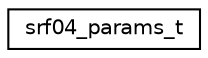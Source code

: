 digraph "Graphical Class Hierarchy"
{
 // LATEX_PDF_SIZE
  edge [fontname="Helvetica",fontsize="10",labelfontname="Helvetica",labelfontsize="10"];
  node [fontname="Helvetica",fontsize="10",shape=record];
  rankdir="LR";
  Node0 [label="srf04_params_t",height=0.2,width=0.4,color="black", fillcolor="white", style="filled",URL="$structsrf04__params__t.html",tooltip="GPIO pins for srf04 device."];
}
